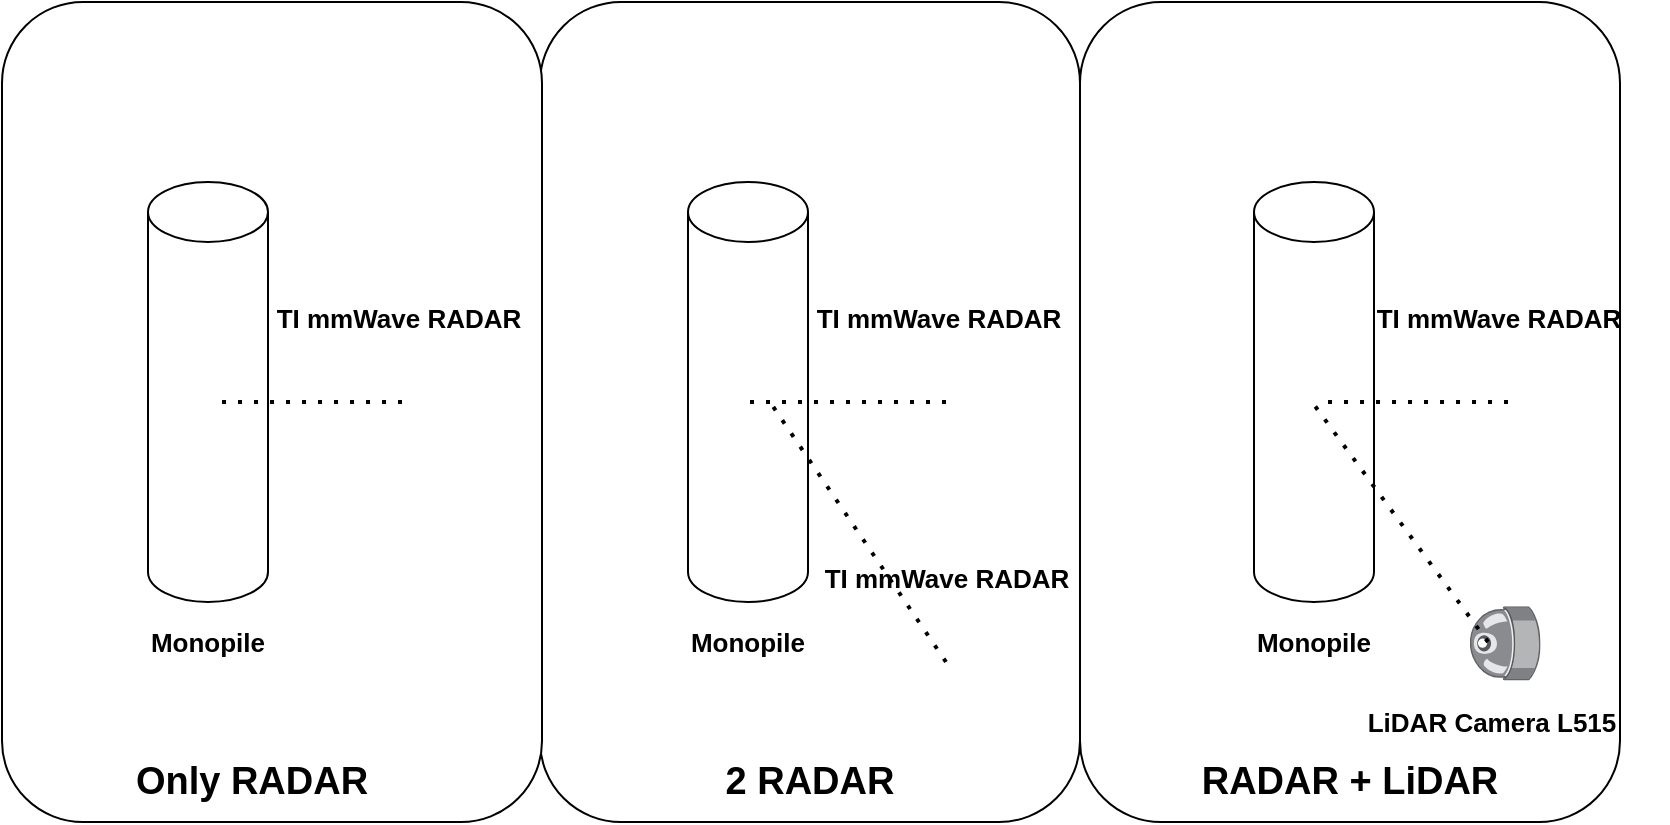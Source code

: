 <mxfile version="15.2.9" type="github">
  <diagram id="kt8jQVnE5Qbf4tfM2i_1" name="Page-1">
    <mxGraphModel dx="1355" dy="745" grid="1" gridSize="10" guides="1" tooltips="1" connect="1" arrows="1" fold="1" page="1" pageScale="1" pageWidth="827" pageHeight="1169" math="0" shadow="0">
      <root>
        <mxCell id="0" />
        <mxCell id="1" parent="0" />
        <mxCell id="gQVnEwLQoKDcN8zsAV5Y-44" value="" style="rounded=1;whiteSpace=wrap;html=1;" vertex="1" parent="1">
          <mxGeometry x="549" width="270" height="410" as="geometry" />
        </mxCell>
        <mxCell id="gQVnEwLQoKDcN8zsAV5Y-42" value="" style="rounded=1;whiteSpace=wrap;html=1;" vertex="1" parent="1">
          <mxGeometry x="279" width="270" height="410" as="geometry" />
        </mxCell>
        <mxCell id="gQVnEwLQoKDcN8zsAV5Y-41" value="" style="rounded=1;whiteSpace=wrap;html=1;" vertex="1" parent="1">
          <mxGeometry x="10" width="270" height="410" as="geometry" />
        </mxCell>
        <mxCell id="gQVnEwLQoKDcN8zsAV5Y-2" value="" style="shape=cylinder3;whiteSpace=wrap;html=1;boundedLbl=1;backgroundOutline=1;size=15;" vertex="1" parent="1">
          <mxGeometry x="83" y="90" width="60" height="210" as="geometry" />
        </mxCell>
        <mxCell id="gQVnEwLQoKDcN8zsAV5Y-12" value="" style="shape=image;html=1;verticalAlign=top;verticalLabelPosition=bottom;labelBackgroundColor=#ffffff;imageAspect=0;aspect=fixed;image=https://cdn1.iconfinder.com/data/icons/feather-2/24/x-128.png" vertex="1" parent="1">
          <mxGeometry x="104" y="190" width="20" height="20" as="geometry" />
        </mxCell>
        <mxCell id="gQVnEwLQoKDcN8zsAV5Y-3" value="" style="shape=image;html=1;verticalAlign=top;verticalLabelPosition=bottom;labelBackgroundColor=#ffffff;imageAspect=0;aspect=fixed;image=https://cdn3.iconfinder.com/data/icons/construction-and-tools-set-1-1/66/2-128.png" vertex="1" parent="1">
          <mxGeometry x="10" y="20" width="128" height="128" as="geometry" />
        </mxCell>
        <mxCell id="gQVnEwLQoKDcN8zsAV5Y-4" value="" style="shape=image;html=1;verticalAlign=top;verticalLabelPosition=bottom;labelBackgroundColor=#ffffff;imageAspect=0;aspect=fixed;image=https://cdn1.iconfinder.com/data/icons/nuvola2/128x128/apps/kcmpci.png;rotation=-90;" vertex="1" parent="1">
          <mxGeometry x="177.5" y="170" width="62" height="62" as="geometry" />
        </mxCell>
        <mxCell id="gQVnEwLQoKDcN8zsAV5Y-7" value="" style="endArrow=none;dashed=1;html=1;dashPattern=1 3;strokeWidth=2;exitX=0.617;exitY=0.524;exitDx=0;exitDy=0;exitPerimeter=0;" edge="1" parent="1" source="gQVnEwLQoKDcN8zsAV5Y-2">
          <mxGeometry width="50" height="50" relative="1" as="geometry">
            <mxPoint x="340" y="380" as="sourcePoint" />
            <mxPoint x="210" y="200" as="targetPoint" />
          </mxGeometry>
        </mxCell>
        <mxCell id="gQVnEwLQoKDcN8zsAV5Y-9" value="&lt;b&gt;&lt;font style=&quot;font-size: 13px&quot;&gt;TI mmWave RADAR&lt;/font&gt;&lt;/b&gt;" style="text;html=1;strokeColor=none;fillColor=none;align=center;verticalAlign=middle;whiteSpace=wrap;rounded=0;" vertex="1" parent="1">
          <mxGeometry x="124" y="148" width="169" height="20" as="geometry" />
        </mxCell>
        <mxCell id="gQVnEwLQoKDcN8zsAV5Y-11" value="&lt;b&gt;&lt;font style=&quot;font-size: 13px&quot;&gt;Monopile&lt;/font&gt;&lt;/b&gt;" style="text;html=1;strokeColor=none;fillColor=none;align=center;verticalAlign=middle;whiteSpace=wrap;rounded=0;" vertex="1" parent="1">
          <mxGeometry x="68" y="310" width="90" height="20" as="geometry" />
        </mxCell>
        <mxCell id="gQVnEwLQoKDcN8zsAV5Y-21" value="" style="shape=cylinder3;whiteSpace=wrap;html=1;boundedLbl=1;backgroundOutline=1;size=15;" vertex="1" parent="1">
          <mxGeometry x="353" y="90" width="60" height="210" as="geometry" />
        </mxCell>
        <mxCell id="gQVnEwLQoKDcN8zsAV5Y-22" value="" style="shape=image;html=1;verticalAlign=top;verticalLabelPosition=bottom;labelBackgroundColor=#ffffff;imageAspect=0;aspect=fixed;image=https://cdn1.iconfinder.com/data/icons/feather-2/24/x-128.png" vertex="1" parent="1">
          <mxGeometry x="374" y="190" width="20" height="20" as="geometry" />
        </mxCell>
        <mxCell id="gQVnEwLQoKDcN8zsAV5Y-23" value="" style="shape=image;html=1;verticalAlign=top;verticalLabelPosition=bottom;labelBackgroundColor=#ffffff;imageAspect=0;aspect=fixed;image=https://cdn3.iconfinder.com/data/icons/construction-and-tools-set-1-1/66/2-128.png" vertex="1" parent="1">
          <mxGeometry x="280" y="20" width="128" height="128" as="geometry" />
        </mxCell>
        <mxCell id="gQVnEwLQoKDcN8zsAV5Y-24" value="" style="shape=image;html=1;verticalAlign=top;verticalLabelPosition=bottom;labelBackgroundColor=#ffffff;imageAspect=0;aspect=fixed;image=https://cdn1.iconfinder.com/data/icons/nuvola2/128x128/apps/kcmpci.png;rotation=-90;" vertex="1" parent="1">
          <mxGeometry x="447.5" y="170" width="62" height="62" as="geometry" />
        </mxCell>
        <mxCell id="gQVnEwLQoKDcN8zsAV5Y-25" value="" style="endArrow=none;dashed=1;html=1;dashPattern=1 3;strokeWidth=2;exitX=0.3;exitY=0.75;exitDx=0;exitDy=0;exitPerimeter=0;startArrow=none;" edge="1" parent="1">
          <mxGeometry width="50" height="50" relative="1" as="geometry">
            <mxPoint x="384" y="200" as="sourcePoint" />
            <mxPoint x="484" y="200" as="targetPoint" />
          </mxGeometry>
        </mxCell>
        <mxCell id="gQVnEwLQoKDcN8zsAV5Y-26" value="&lt;b&gt;&lt;font style=&quot;font-size: 13px&quot;&gt;TI mmWave RADAR&lt;/font&gt;&lt;/b&gt;" style="text;html=1;strokeColor=none;fillColor=none;align=center;verticalAlign=middle;whiteSpace=wrap;rounded=0;" vertex="1" parent="1">
          <mxGeometry x="394" y="148" width="169" height="20" as="geometry" />
        </mxCell>
        <mxCell id="gQVnEwLQoKDcN8zsAV5Y-27" value="&lt;b&gt;&lt;font style=&quot;font-size: 13px&quot;&gt;Monopile&lt;/font&gt;&lt;/b&gt;" style="text;html=1;strokeColor=none;fillColor=none;align=center;verticalAlign=middle;whiteSpace=wrap;rounded=0;" vertex="1" parent="1">
          <mxGeometry x="338" y="310" width="90" height="20" as="geometry" />
        </mxCell>
        <mxCell id="gQVnEwLQoKDcN8zsAV5Y-28" value="" style="shape=cylinder3;whiteSpace=wrap;html=1;boundedLbl=1;backgroundOutline=1;size=15;" vertex="1" parent="1">
          <mxGeometry x="636" y="90" width="60" height="210" as="geometry" />
        </mxCell>
        <mxCell id="gQVnEwLQoKDcN8zsAV5Y-29" value="" style="shape=image;html=1;verticalAlign=top;verticalLabelPosition=bottom;labelBackgroundColor=#ffffff;imageAspect=0;aspect=fixed;image=https://cdn1.iconfinder.com/data/icons/feather-2/24/x-128.png" vertex="1" parent="1">
          <mxGeometry x="657" y="190" width="20" height="20" as="geometry" />
        </mxCell>
        <mxCell id="gQVnEwLQoKDcN8zsAV5Y-30" value="" style="shape=image;html=1;verticalAlign=top;verticalLabelPosition=bottom;labelBackgroundColor=#ffffff;imageAspect=0;aspect=fixed;image=https://cdn3.iconfinder.com/data/icons/construction-and-tools-set-1-1/66/2-128.png" vertex="1" parent="1">
          <mxGeometry x="563" y="20" width="128" height="128" as="geometry" />
        </mxCell>
        <mxCell id="gQVnEwLQoKDcN8zsAV5Y-31" value="" style="shape=image;html=1;verticalAlign=top;verticalLabelPosition=bottom;labelBackgroundColor=#ffffff;imageAspect=0;aspect=fixed;image=https://cdn1.iconfinder.com/data/icons/nuvola2/128x128/apps/kcmpci.png;rotation=-90;" vertex="1" parent="1">
          <mxGeometry x="730.5" y="170" width="62" height="62" as="geometry" />
        </mxCell>
        <mxCell id="gQVnEwLQoKDcN8zsAV5Y-32" value="" style="endArrow=none;dashed=1;html=1;dashPattern=1 3;strokeWidth=2;exitX=0.617;exitY=0.524;exitDx=0;exitDy=0;exitPerimeter=0;" edge="1" parent="1" source="gQVnEwLQoKDcN8zsAV5Y-28">
          <mxGeometry width="50" height="50" relative="1" as="geometry">
            <mxPoint x="893" y="380" as="sourcePoint" />
            <mxPoint x="763" y="200" as="targetPoint" />
          </mxGeometry>
        </mxCell>
        <mxCell id="gQVnEwLQoKDcN8zsAV5Y-33" value="&lt;b&gt;&lt;font style=&quot;font-size: 13px&quot;&gt;TI mmWave RADAR&lt;/font&gt;&lt;/b&gt;" style="text;html=1;strokeColor=none;fillColor=none;align=center;verticalAlign=middle;whiteSpace=wrap;rounded=0;" vertex="1" parent="1">
          <mxGeometry x="674" y="148" width="169" height="20" as="geometry" />
        </mxCell>
        <mxCell id="gQVnEwLQoKDcN8zsAV5Y-34" value="&lt;b&gt;&lt;font style=&quot;font-size: 13px&quot;&gt;Monopile&lt;/font&gt;&lt;/b&gt;" style="text;html=1;strokeColor=none;fillColor=none;align=center;verticalAlign=middle;whiteSpace=wrap;rounded=0;" vertex="1" parent="1">
          <mxGeometry x="621" y="310" width="90" height="20" as="geometry" />
        </mxCell>
        <mxCell id="gQVnEwLQoKDcN8zsAV5Y-35" value="" style="shape=image;html=1;verticalAlign=top;verticalLabelPosition=bottom;labelBackgroundColor=#ffffff;imageAspect=0;aspect=fixed;image=https://cdn1.iconfinder.com/data/icons/nuvola2/128x128/apps/kcmpci.png;rotation=-90;" vertex="1" parent="1">
          <mxGeometry x="451.48" y="300" width="62" height="62" as="geometry" />
        </mxCell>
        <mxCell id="gQVnEwLQoKDcN8zsAV5Y-36" value="" style="endArrow=none;dashed=1;html=1;dashPattern=1 3;strokeWidth=2;exitX=1;exitY=0.5;exitDx=0;exitDy=0;entryX=1;entryY=0.5;entryDx=0;entryDy=0;" edge="1" parent="1" target="gQVnEwLQoKDcN8zsAV5Y-22">
          <mxGeometry width="50" height="50" relative="1" as="geometry">
            <mxPoint x="482" y="330" as="sourcePoint" />
            <mxPoint x="394" y="330.04" as="targetPoint" />
          </mxGeometry>
        </mxCell>
        <mxCell id="gQVnEwLQoKDcN8zsAV5Y-37" value="&lt;b&gt;&lt;font style=&quot;font-size: 13px&quot;&gt;TI mmWave RADAR&lt;/font&gt;&lt;/b&gt;" style="text;html=1;strokeColor=none;fillColor=none;align=center;verticalAlign=middle;whiteSpace=wrap;rounded=0;" vertex="1" parent="1">
          <mxGeometry x="397.98" y="278" width="169" height="20" as="geometry" />
        </mxCell>
        <mxCell id="gQVnEwLQoKDcN8zsAV5Y-38" value="" style="points=[];aspect=fixed;html=1;align=center;shadow=0;dashed=0;image;image=img/lib/allied_telesis/security/Surveillance_Camera_Ceiling.svg;rotation=90;" vertex="1" parent="1">
          <mxGeometry x="743" y="303" width="37.2" height="35.4" as="geometry" />
        </mxCell>
        <mxCell id="gQVnEwLQoKDcN8zsAV5Y-39" value="&lt;font style=&quot;font-size: 13px&quot;&gt;&lt;b&gt;LiDAR Camera L515&lt;/b&gt;&lt;/font&gt;" style="text;html=1;strokeColor=none;fillColor=none;align=center;verticalAlign=middle;whiteSpace=wrap;rounded=0;" vertex="1" parent="1">
          <mxGeometry x="670" y="350" width="170" height="20" as="geometry" />
        </mxCell>
        <mxCell id="gQVnEwLQoKDcN8zsAV5Y-40" value="" style="endArrow=none;dashed=1;html=1;dashPattern=1 3;strokeWidth=2;entryX=1;entryY=0.5;entryDx=0;entryDy=0;" edge="1" parent="1">
          <mxGeometry width="50" height="50" relative="1" as="geometry">
            <mxPoint x="753" y="320" as="sourcePoint" />
            <mxPoint x="665" y="200" as="targetPoint" />
          </mxGeometry>
        </mxCell>
        <mxCell id="gQVnEwLQoKDcN8zsAV5Y-45" value="&lt;b&gt;&lt;font style=&quot;font-size: 19px&quot;&gt;Only RADAR&lt;/font&gt;&lt;/b&gt;" style="text;html=1;strokeColor=none;fillColor=none;align=center;verticalAlign=middle;whiteSpace=wrap;rounded=0;" vertex="1" parent="1">
          <mxGeometry x="40" y="380" width="190" height="20" as="geometry" />
        </mxCell>
        <mxCell id="gQVnEwLQoKDcN8zsAV5Y-46" value="&lt;b&gt;&lt;font style=&quot;font-size: 19px&quot;&gt;2 RADAR&lt;/font&gt;&lt;/b&gt;&lt;span style=&quot;color: rgba(0 , 0 , 0 , 0) ; font-family: monospace ; font-size: 0px&quot;&gt;%3CmxGraphModel%3E%3Croot%3E%3CmxCell%20id%3D%220%22%2F%3E%3CmxCell%20id%3D%221%22%20parent%3D%220%22%2F%3E%3CmxCell%20id%3D%222%22%20value%3D%22%26lt%3Bb%26gt%3B%26lt%3Bfont%20style%3D%26quot%3Bfont-size%3A%2019px%26quot%3B%26gt%3BOnly%20RADAR%26lt%3B%2Ffont%26gt%3B%26lt%3B%2Fb%26gt%3B%22%20style%3D%22text%3Bhtml%3D1%3BstrokeColor%3Dnone%3BfillColor%3Dnone%3Balign%3Dcenter%3BverticalAlign%3Dmiddle%3BwhiteSpace%3Dwrap%3Brounded%3D0%3B%22%20vertex%3D%221%22%20parent%3D%221%22%3E%3CmxGeometry%20x%3D%2240%22%20y%3D%22380%22%20width%3D%22190%22%20height%3D%2220%22%20as%3D%22geometry%22%2F%3E%3C%2FmxCell%3E%3C%2Froot%3E%3C%2FmxGraphModel%3E&lt;/span&gt;" style="text;html=1;strokeColor=none;fillColor=none;align=center;verticalAlign=middle;whiteSpace=wrap;rounded=0;" vertex="1" parent="1">
          <mxGeometry x="319" y="380" width="190" height="20" as="geometry" />
        </mxCell>
        <mxCell id="gQVnEwLQoKDcN8zsAV5Y-47" value="&lt;b&gt;&lt;font style=&quot;font-size: 19px&quot;&gt;RADAR + LiDAR&lt;/font&gt;&lt;/b&gt;" style="text;html=1;strokeColor=none;fillColor=none;align=center;verticalAlign=middle;whiteSpace=wrap;rounded=0;" vertex="1" parent="1">
          <mxGeometry x="589" y="380" width="190" height="20" as="geometry" />
        </mxCell>
      </root>
    </mxGraphModel>
  </diagram>
</mxfile>
